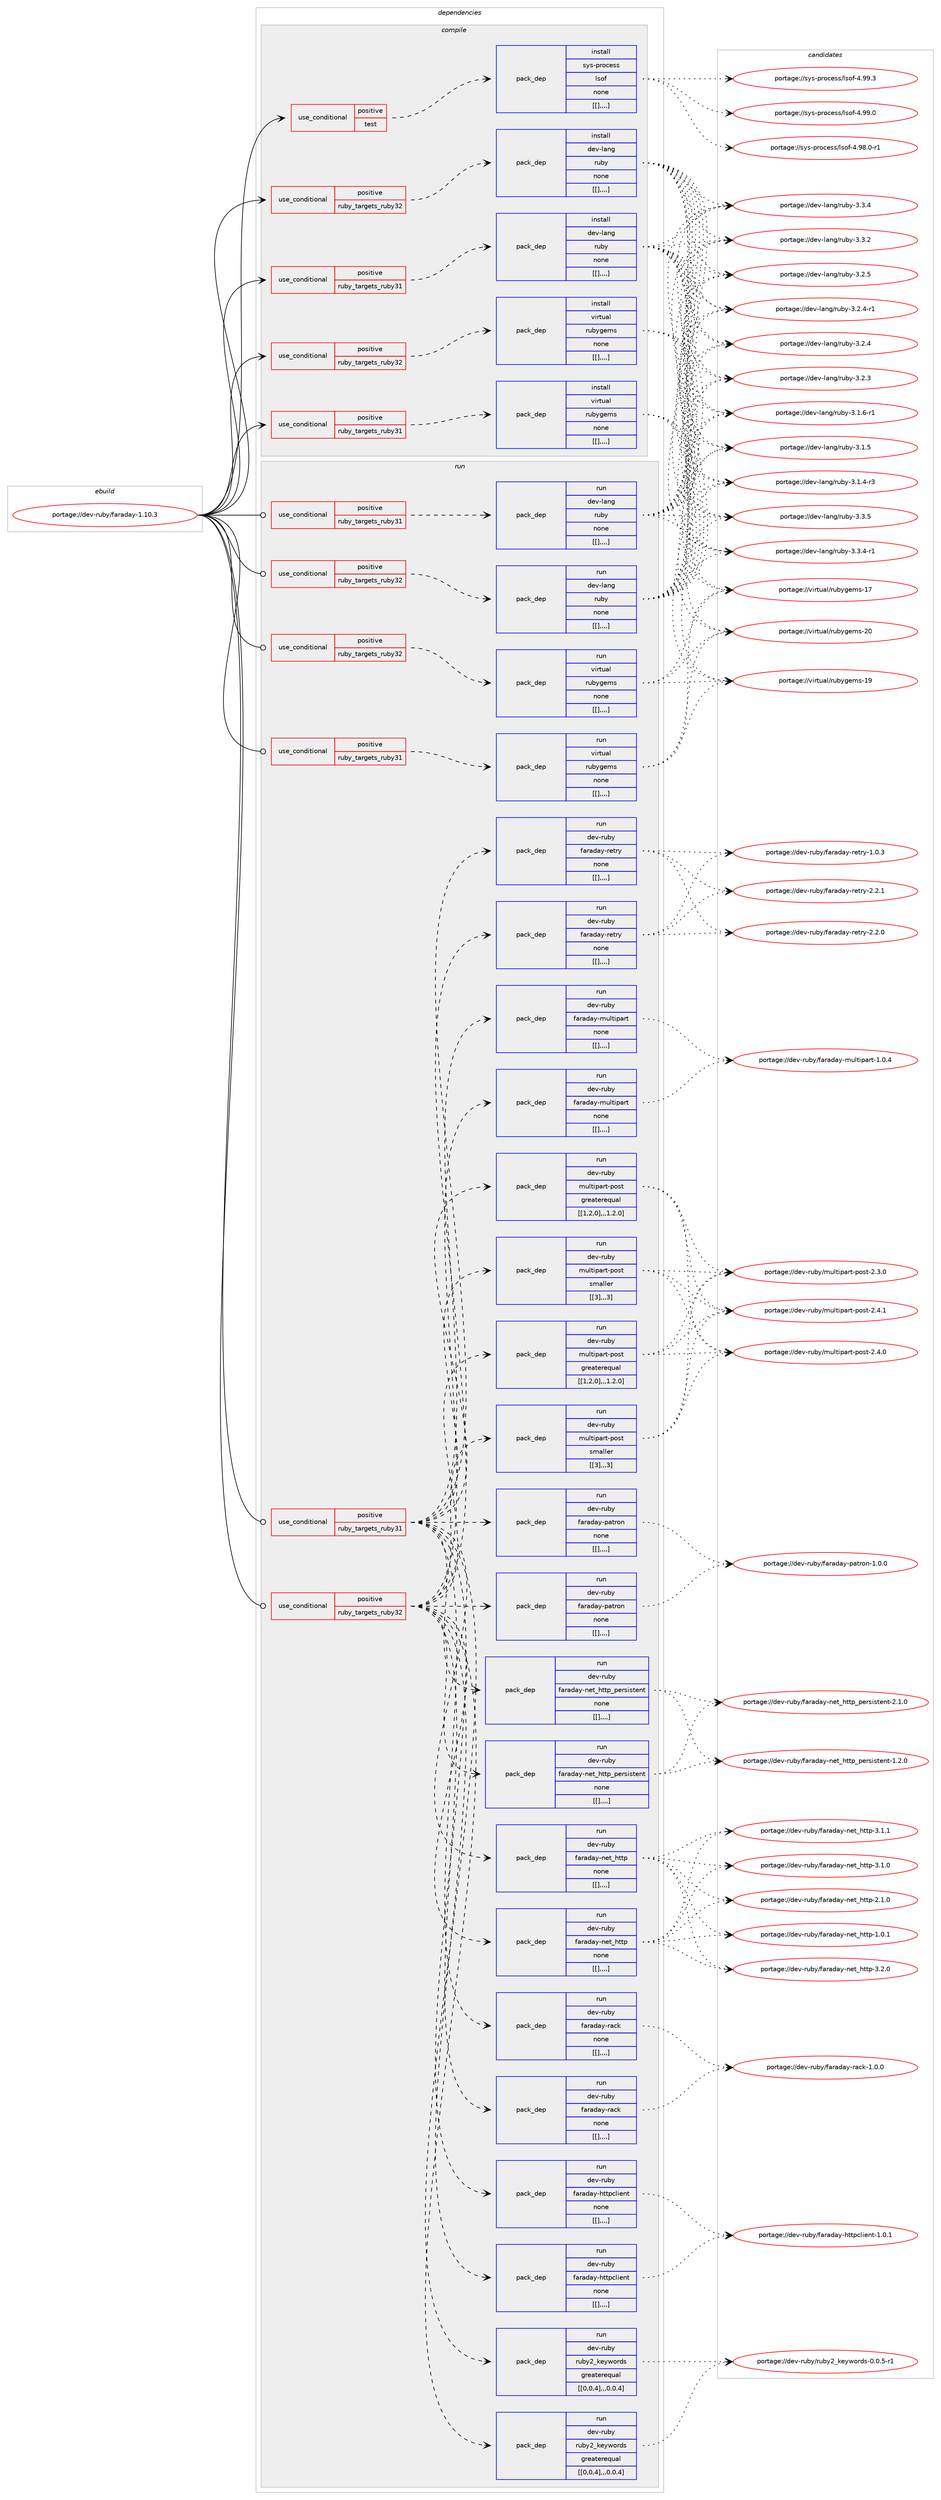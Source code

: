 digraph prolog {

# *************
# Graph options
# *************

newrank=true;
concentrate=true;
compound=true;
graph [rankdir=LR,fontname=Helvetica,fontsize=10,ranksep=1.5];#, ranksep=2.5, nodesep=0.2];
edge  [arrowhead=vee];
node  [fontname=Helvetica,fontsize=10];

# **********
# The ebuild
# **********

subgraph cluster_leftcol {
color=gray;
label=<<i>ebuild</i>>;
id [label="portage://dev-ruby/faraday-1.10.3", color=red, width=4, href="../dev-ruby/faraday-1.10.3.svg"];
}

# ****************
# The dependencies
# ****************

subgraph cluster_midcol {
color=gray;
label=<<i>dependencies</i>>;
subgraph cluster_compile {
fillcolor="#eeeeee";
style=filled;
label=<<i>compile</i>>;
subgraph cond48799 {
dependency186052 [label=<<TABLE BORDER="0" CELLBORDER="1" CELLSPACING="0" CELLPADDING="4"><TR><TD ROWSPAN="3" CELLPADDING="10">use_conditional</TD></TR><TR><TD>positive</TD></TR><TR><TD>ruby_targets_ruby31</TD></TR></TABLE>>, shape=none, color=red];
subgraph pack135934 {
dependency186053 [label=<<TABLE BORDER="0" CELLBORDER="1" CELLSPACING="0" CELLPADDING="4" WIDTH="220"><TR><TD ROWSPAN="6" CELLPADDING="30">pack_dep</TD></TR><TR><TD WIDTH="110">install</TD></TR><TR><TD>dev-lang</TD></TR><TR><TD>ruby</TD></TR><TR><TD>none</TD></TR><TR><TD>[[],,,,]</TD></TR></TABLE>>, shape=none, color=blue];
}
dependency186052:e -> dependency186053:w [weight=20,style="dashed",arrowhead="vee"];
}
id:e -> dependency186052:w [weight=20,style="solid",arrowhead="vee"];
subgraph cond48800 {
dependency186054 [label=<<TABLE BORDER="0" CELLBORDER="1" CELLSPACING="0" CELLPADDING="4"><TR><TD ROWSPAN="3" CELLPADDING="10">use_conditional</TD></TR><TR><TD>positive</TD></TR><TR><TD>ruby_targets_ruby31</TD></TR></TABLE>>, shape=none, color=red];
subgraph pack135935 {
dependency186055 [label=<<TABLE BORDER="0" CELLBORDER="1" CELLSPACING="0" CELLPADDING="4" WIDTH="220"><TR><TD ROWSPAN="6" CELLPADDING="30">pack_dep</TD></TR><TR><TD WIDTH="110">install</TD></TR><TR><TD>virtual</TD></TR><TR><TD>rubygems</TD></TR><TR><TD>none</TD></TR><TR><TD>[[],,,,]</TD></TR></TABLE>>, shape=none, color=blue];
}
dependency186054:e -> dependency186055:w [weight=20,style="dashed",arrowhead="vee"];
}
id:e -> dependency186054:w [weight=20,style="solid",arrowhead="vee"];
subgraph cond48801 {
dependency186056 [label=<<TABLE BORDER="0" CELLBORDER="1" CELLSPACING="0" CELLPADDING="4"><TR><TD ROWSPAN="3" CELLPADDING="10">use_conditional</TD></TR><TR><TD>positive</TD></TR><TR><TD>ruby_targets_ruby32</TD></TR></TABLE>>, shape=none, color=red];
subgraph pack135936 {
dependency186057 [label=<<TABLE BORDER="0" CELLBORDER="1" CELLSPACING="0" CELLPADDING="4" WIDTH="220"><TR><TD ROWSPAN="6" CELLPADDING="30">pack_dep</TD></TR><TR><TD WIDTH="110">install</TD></TR><TR><TD>dev-lang</TD></TR><TR><TD>ruby</TD></TR><TR><TD>none</TD></TR><TR><TD>[[],,,,]</TD></TR></TABLE>>, shape=none, color=blue];
}
dependency186056:e -> dependency186057:w [weight=20,style="dashed",arrowhead="vee"];
}
id:e -> dependency186056:w [weight=20,style="solid",arrowhead="vee"];
subgraph cond48802 {
dependency186058 [label=<<TABLE BORDER="0" CELLBORDER="1" CELLSPACING="0" CELLPADDING="4"><TR><TD ROWSPAN="3" CELLPADDING="10">use_conditional</TD></TR><TR><TD>positive</TD></TR><TR><TD>ruby_targets_ruby32</TD></TR></TABLE>>, shape=none, color=red];
subgraph pack135937 {
dependency186059 [label=<<TABLE BORDER="0" CELLBORDER="1" CELLSPACING="0" CELLPADDING="4" WIDTH="220"><TR><TD ROWSPAN="6" CELLPADDING="30">pack_dep</TD></TR><TR><TD WIDTH="110">install</TD></TR><TR><TD>virtual</TD></TR><TR><TD>rubygems</TD></TR><TR><TD>none</TD></TR><TR><TD>[[],,,,]</TD></TR></TABLE>>, shape=none, color=blue];
}
dependency186058:e -> dependency186059:w [weight=20,style="dashed",arrowhead="vee"];
}
id:e -> dependency186058:w [weight=20,style="solid",arrowhead="vee"];
subgraph cond48803 {
dependency186060 [label=<<TABLE BORDER="0" CELLBORDER="1" CELLSPACING="0" CELLPADDING="4"><TR><TD ROWSPAN="3" CELLPADDING="10">use_conditional</TD></TR><TR><TD>positive</TD></TR><TR><TD>test</TD></TR></TABLE>>, shape=none, color=red];
subgraph pack135938 {
dependency186061 [label=<<TABLE BORDER="0" CELLBORDER="1" CELLSPACING="0" CELLPADDING="4" WIDTH="220"><TR><TD ROWSPAN="6" CELLPADDING="30">pack_dep</TD></TR><TR><TD WIDTH="110">install</TD></TR><TR><TD>sys-process</TD></TR><TR><TD>lsof</TD></TR><TR><TD>none</TD></TR><TR><TD>[[],,,,]</TD></TR></TABLE>>, shape=none, color=blue];
}
dependency186060:e -> dependency186061:w [weight=20,style="dashed",arrowhead="vee"];
}
id:e -> dependency186060:w [weight=20,style="solid",arrowhead="vee"];
}
subgraph cluster_compileandrun {
fillcolor="#eeeeee";
style=filled;
label=<<i>compile and run</i>>;
}
subgraph cluster_run {
fillcolor="#eeeeee";
style=filled;
label=<<i>run</i>>;
subgraph cond48804 {
dependency186062 [label=<<TABLE BORDER="0" CELLBORDER="1" CELLSPACING="0" CELLPADDING="4"><TR><TD ROWSPAN="3" CELLPADDING="10">use_conditional</TD></TR><TR><TD>positive</TD></TR><TR><TD>ruby_targets_ruby31</TD></TR></TABLE>>, shape=none, color=red];
subgraph pack135939 {
dependency186063 [label=<<TABLE BORDER="0" CELLBORDER="1" CELLSPACING="0" CELLPADDING="4" WIDTH="220"><TR><TD ROWSPAN="6" CELLPADDING="30">pack_dep</TD></TR><TR><TD WIDTH="110">run</TD></TR><TR><TD>dev-lang</TD></TR><TR><TD>ruby</TD></TR><TR><TD>none</TD></TR><TR><TD>[[],,,,]</TD></TR></TABLE>>, shape=none, color=blue];
}
dependency186062:e -> dependency186063:w [weight=20,style="dashed",arrowhead="vee"];
}
id:e -> dependency186062:w [weight=20,style="solid",arrowhead="odot"];
subgraph cond48805 {
dependency186064 [label=<<TABLE BORDER="0" CELLBORDER="1" CELLSPACING="0" CELLPADDING="4"><TR><TD ROWSPAN="3" CELLPADDING="10">use_conditional</TD></TR><TR><TD>positive</TD></TR><TR><TD>ruby_targets_ruby31</TD></TR></TABLE>>, shape=none, color=red];
subgraph pack135940 {
dependency186065 [label=<<TABLE BORDER="0" CELLBORDER="1" CELLSPACING="0" CELLPADDING="4" WIDTH="220"><TR><TD ROWSPAN="6" CELLPADDING="30">pack_dep</TD></TR><TR><TD WIDTH="110">run</TD></TR><TR><TD>dev-ruby</TD></TR><TR><TD>faraday-httpclient</TD></TR><TR><TD>none</TD></TR><TR><TD>[[],,,,]</TD></TR></TABLE>>, shape=none, color=blue];
}
dependency186064:e -> dependency186065:w [weight=20,style="dashed",arrowhead="vee"];
subgraph pack135941 {
dependency186066 [label=<<TABLE BORDER="0" CELLBORDER="1" CELLSPACING="0" CELLPADDING="4" WIDTH="220"><TR><TD ROWSPAN="6" CELLPADDING="30">pack_dep</TD></TR><TR><TD WIDTH="110">run</TD></TR><TR><TD>dev-ruby</TD></TR><TR><TD>faraday-multipart</TD></TR><TR><TD>none</TD></TR><TR><TD>[[],,,,]</TD></TR></TABLE>>, shape=none, color=blue];
}
dependency186064:e -> dependency186066:w [weight=20,style="dashed",arrowhead="vee"];
subgraph pack135942 {
dependency186067 [label=<<TABLE BORDER="0" CELLBORDER="1" CELLSPACING="0" CELLPADDING="4" WIDTH="220"><TR><TD ROWSPAN="6" CELLPADDING="30">pack_dep</TD></TR><TR><TD WIDTH="110">run</TD></TR><TR><TD>dev-ruby</TD></TR><TR><TD>faraday-net_http_persistent</TD></TR><TR><TD>none</TD></TR><TR><TD>[[],,,,]</TD></TR></TABLE>>, shape=none, color=blue];
}
dependency186064:e -> dependency186067:w [weight=20,style="dashed",arrowhead="vee"];
subgraph pack135943 {
dependency186068 [label=<<TABLE BORDER="0" CELLBORDER="1" CELLSPACING="0" CELLPADDING="4" WIDTH="220"><TR><TD ROWSPAN="6" CELLPADDING="30">pack_dep</TD></TR><TR><TD WIDTH="110">run</TD></TR><TR><TD>dev-ruby</TD></TR><TR><TD>faraday-net_http</TD></TR><TR><TD>none</TD></TR><TR><TD>[[],,,,]</TD></TR></TABLE>>, shape=none, color=blue];
}
dependency186064:e -> dependency186068:w [weight=20,style="dashed",arrowhead="vee"];
subgraph pack135944 {
dependency186069 [label=<<TABLE BORDER="0" CELLBORDER="1" CELLSPACING="0" CELLPADDING="4" WIDTH="220"><TR><TD ROWSPAN="6" CELLPADDING="30">pack_dep</TD></TR><TR><TD WIDTH="110">run</TD></TR><TR><TD>dev-ruby</TD></TR><TR><TD>faraday-patron</TD></TR><TR><TD>none</TD></TR><TR><TD>[[],,,,]</TD></TR></TABLE>>, shape=none, color=blue];
}
dependency186064:e -> dependency186069:w [weight=20,style="dashed",arrowhead="vee"];
subgraph pack135945 {
dependency186070 [label=<<TABLE BORDER="0" CELLBORDER="1" CELLSPACING="0" CELLPADDING="4" WIDTH="220"><TR><TD ROWSPAN="6" CELLPADDING="30">pack_dep</TD></TR><TR><TD WIDTH="110">run</TD></TR><TR><TD>dev-ruby</TD></TR><TR><TD>faraday-rack</TD></TR><TR><TD>none</TD></TR><TR><TD>[[],,,,]</TD></TR></TABLE>>, shape=none, color=blue];
}
dependency186064:e -> dependency186070:w [weight=20,style="dashed",arrowhead="vee"];
subgraph pack135946 {
dependency186071 [label=<<TABLE BORDER="0" CELLBORDER="1" CELLSPACING="0" CELLPADDING="4" WIDTH="220"><TR><TD ROWSPAN="6" CELLPADDING="30">pack_dep</TD></TR><TR><TD WIDTH="110">run</TD></TR><TR><TD>dev-ruby</TD></TR><TR><TD>faraday-retry</TD></TR><TR><TD>none</TD></TR><TR><TD>[[],,,,]</TD></TR></TABLE>>, shape=none, color=blue];
}
dependency186064:e -> dependency186071:w [weight=20,style="dashed",arrowhead="vee"];
subgraph pack135947 {
dependency186072 [label=<<TABLE BORDER="0" CELLBORDER="1" CELLSPACING="0" CELLPADDING="4" WIDTH="220"><TR><TD ROWSPAN="6" CELLPADDING="30">pack_dep</TD></TR><TR><TD WIDTH="110">run</TD></TR><TR><TD>dev-ruby</TD></TR><TR><TD>multipart-post</TD></TR><TR><TD>greaterequal</TD></TR><TR><TD>[[1,2,0],,,1.2.0]</TD></TR></TABLE>>, shape=none, color=blue];
}
dependency186064:e -> dependency186072:w [weight=20,style="dashed",arrowhead="vee"];
subgraph pack135948 {
dependency186073 [label=<<TABLE BORDER="0" CELLBORDER="1" CELLSPACING="0" CELLPADDING="4" WIDTH="220"><TR><TD ROWSPAN="6" CELLPADDING="30">pack_dep</TD></TR><TR><TD WIDTH="110">run</TD></TR><TR><TD>dev-ruby</TD></TR><TR><TD>multipart-post</TD></TR><TR><TD>smaller</TD></TR><TR><TD>[[3],,,3]</TD></TR></TABLE>>, shape=none, color=blue];
}
dependency186064:e -> dependency186073:w [weight=20,style="dashed",arrowhead="vee"];
subgraph pack135949 {
dependency186074 [label=<<TABLE BORDER="0" CELLBORDER="1" CELLSPACING="0" CELLPADDING="4" WIDTH="220"><TR><TD ROWSPAN="6" CELLPADDING="30">pack_dep</TD></TR><TR><TD WIDTH="110">run</TD></TR><TR><TD>dev-ruby</TD></TR><TR><TD>ruby2_keywords</TD></TR><TR><TD>greaterequal</TD></TR><TR><TD>[[0,0,4],,,0.0.4]</TD></TR></TABLE>>, shape=none, color=blue];
}
dependency186064:e -> dependency186074:w [weight=20,style="dashed",arrowhead="vee"];
}
id:e -> dependency186064:w [weight=20,style="solid",arrowhead="odot"];
subgraph cond48806 {
dependency186075 [label=<<TABLE BORDER="0" CELLBORDER="1" CELLSPACING="0" CELLPADDING="4"><TR><TD ROWSPAN="3" CELLPADDING="10">use_conditional</TD></TR><TR><TD>positive</TD></TR><TR><TD>ruby_targets_ruby31</TD></TR></TABLE>>, shape=none, color=red];
subgraph pack135950 {
dependency186076 [label=<<TABLE BORDER="0" CELLBORDER="1" CELLSPACING="0" CELLPADDING="4" WIDTH="220"><TR><TD ROWSPAN="6" CELLPADDING="30">pack_dep</TD></TR><TR><TD WIDTH="110">run</TD></TR><TR><TD>virtual</TD></TR><TR><TD>rubygems</TD></TR><TR><TD>none</TD></TR><TR><TD>[[],,,,]</TD></TR></TABLE>>, shape=none, color=blue];
}
dependency186075:e -> dependency186076:w [weight=20,style="dashed",arrowhead="vee"];
}
id:e -> dependency186075:w [weight=20,style="solid",arrowhead="odot"];
subgraph cond48807 {
dependency186077 [label=<<TABLE BORDER="0" CELLBORDER="1" CELLSPACING="0" CELLPADDING="4"><TR><TD ROWSPAN="3" CELLPADDING="10">use_conditional</TD></TR><TR><TD>positive</TD></TR><TR><TD>ruby_targets_ruby32</TD></TR></TABLE>>, shape=none, color=red];
subgraph pack135951 {
dependency186078 [label=<<TABLE BORDER="0" CELLBORDER="1" CELLSPACING="0" CELLPADDING="4" WIDTH="220"><TR><TD ROWSPAN="6" CELLPADDING="30">pack_dep</TD></TR><TR><TD WIDTH="110">run</TD></TR><TR><TD>dev-lang</TD></TR><TR><TD>ruby</TD></TR><TR><TD>none</TD></TR><TR><TD>[[],,,,]</TD></TR></TABLE>>, shape=none, color=blue];
}
dependency186077:e -> dependency186078:w [weight=20,style="dashed",arrowhead="vee"];
}
id:e -> dependency186077:w [weight=20,style="solid",arrowhead="odot"];
subgraph cond48808 {
dependency186079 [label=<<TABLE BORDER="0" CELLBORDER="1" CELLSPACING="0" CELLPADDING="4"><TR><TD ROWSPAN="3" CELLPADDING="10">use_conditional</TD></TR><TR><TD>positive</TD></TR><TR><TD>ruby_targets_ruby32</TD></TR></TABLE>>, shape=none, color=red];
subgraph pack135952 {
dependency186080 [label=<<TABLE BORDER="0" CELLBORDER="1" CELLSPACING="0" CELLPADDING="4" WIDTH="220"><TR><TD ROWSPAN="6" CELLPADDING="30">pack_dep</TD></TR><TR><TD WIDTH="110">run</TD></TR><TR><TD>dev-ruby</TD></TR><TR><TD>faraday-httpclient</TD></TR><TR><TD>none</TD></TR><TR><TD>[[],,,,]</TD></TR></TABLE>>, shape=none, color=blue];
}
dependency186079:e -> dependency186080:w [weight=20,style="dashed",arrowhead="vee"];
subgraph pack135953 {
dependency186081 [label=<<TABLE BORDER="0" CELLBORDER="1" CELLSPACING="0" CELLPADDING="4" WIDTH="220"><TR><TD ROWSPAN="6" CELLPADDING="30">pack_dep</TD></TR><TR><TD WIDTH="110">run</TD></TR><TR><TD>dev-ruby</TD></TR><TR><TD>faraday-multipart</TD></TR><TR><TD>none</TD></TR><TR><TD>[[],,,,]</TD></TR></TABLE>>, shape=none, color=blue];
}
dependency186079:e -> dependency186081:w [weight=20,style="dashed",arrowhead="vee"];
subgraph pack135954 {
dependency186082 [label=<<TABLE BORDER="0" CELLBORDER="1" CELLSPACING="0" CELLPADDING="4" WIDTH="220"><TR><TD ROWSPAN="6" CELLPADDING="30">pack_dep</TD></TR><TR><TD WIDTH="110">run</TD></TR><TR><TD>dev-ruby</TD></TR><TR><TD>faraday-net_http_persistent</TD></TR><TR><TD>none</TD></TR><TR><TD>[[],,,,]</TD></TR></TABLE>>, shape=none, color=blue];
}
dependency186079:e -> dependency186082:w [weight=20,style="dashed",arrowhead="vee"];
subgraph pack135955 {
dependency186083 [label=<<TABLE BORDER="0" CELLBORDER="1" CELLSPACING="0" CELLPADDING="4" WIDTH="220"><TR><TD ROWSPAN="6" CELLPADDING="30">pack_dep</TD></TR><TR><TD WIDTH="110">run</TD></TR><TR><TD>dev-ruby</TD></TR><TR><TD>faraday-net_http</TD></TR><TR><TD>none</TD></TR><TR><TD>[[],,,,]</TD></TR></TABLE>>, shape=none, color=blue];
}
dependency186079:e -> dependency186083:w [weight=20,style="dashed",arrowhead="vee"];
subgraph pack135956 {
dependency186084 [label=<<TABLE BORDER="0" CELLBORDER="1" CELLSPACING="0" CELLPADDING="4" WIDTH="220"><TR><TD ROWSPAN="6" CELLPADDING="30">pack_dep</TD></TR><TR><TD WIDTH="110">run</TD></TR><TR><TD>dev-ruby</TD></TR><TR><TD>faraday-patron</TD></TR><TR><TD>none</TD></TR><TR><TD>[[],,,,]</TD></TR></TABLE>>, shape=none, color=blue];
}
dependency186079:e -> dependency186084:w [weight=20,style="dashed",arrowhead="vee"];
subgraph pack135957 {
dependency186085 [label=<<TABLE BORDER="0" CELLBORDER="1" CELLSPACING="0" CELLPADDING="4" WIDTH="220"><TR><TD ROWSPAN="6" CELLPADDING="30">pack_dep</TD></TR><TR><TD WIDTH="110">run</TD></TR><TR><TD>dev-ruby</TD></TR><TR><TD>faraday-rack</TD></TR><TR><TD>none</TD></TR><TR><TD>[[],,,,]</TD></TR></TABLE>>, shape=none, color=blue];
}
dependency186079:e -> dependency186085:w [weight=20,style="dashed",arrowhead="vee"];
subgraph pack135958 {
dependency186086 [label=<<TABLE BORDER="0" CELLBORDER="1" CELLSPACING="0" CELLPADDING="4" WIDTH="220"><TR><TD ROWSPAN="6" CELLPADDING="30">pack_dep</TD></TR><TR><TD WIDTH="110">run</TD></TR><TR><TD>dev-ruby</TD></TR><TR><TD>faraday-retry</TD></TR><TR><TD>none</TD></TR><TR><TD>[[],,,,]</TD></TR></TABLE>>, shape=none, color=blue];
}
dependency186079:e -> dependency186086:w [weight=20,style="dashed",arrowhead="vee"];
subgraph pack135959 {
dependency186087 [label=<<TABLE BORDER="0" CELLBORDER="1" CELLSPACING="0" CELLPADDING="4" WIDTH="220"><TR><TD ROWSPAN="6" CELLPADDING="30">pack_dep</TD></TR><TR><TD WIDTH="110">run</TD></TR><TR><TD>dev-ruby</TD></TR><TR><TD>multipart-post</TD></TR><TR><TD>greaterequal</TD></TR><TR><TD>[[1,2,0],,,1.2.0]</TD></TR></TABLE>>, shape=none, color=blue];
}
dependency186079:e -> dependency186087:w [weight=20,style="dashed",arrowhead="vee"];
subgraph pack135960 {
dependency186088 [label=<<TABLE BORDER="0" CELLBORDER="1" CELLSPACING="0" CELLPADDING="4" WIDTH="220"><TR><TD ROWSPAN="6" CELLPADDING="30">pack_dep</TD></TR><TR><TD WIDTH="110">run</TD></TR><TR><TD>dev-ruby</TD></TR><TR><TD>multipart-post</TD></TR><TR><TD>smaller</TD></TR><TR><TD>[[3],,,3]</TD></TR></TABLE>>, shape=none, color=blue];
}
dependency186079:e -> dependency186088:w [weight=20,style="dashed",arrowhead="vee"];
subgraph pack135961 {
dependency186089 [label=<<TABLE BORDER="0" CELLBORDER="1" CELLSPACING="0" CELLPADDING="4" WIDTH="220"><TR><TD ROWSPAN="6" CELLPADDING="30">pack_dep</TD></TR><TR><TD WIDTH="110">run</TD></TR><TR><TD>dev-ruby</TD></TR><TR><TD>ruby2_keywords</TD></TR><TR><TD>greaterequal</TD></TR><TR><TD>[[0,0,4],,,0.0.4]</TD></TR></TABLE>>, shape=none, color=blue];
}
dependency186079:e -> dependency186089:w [weight=20,style="dashed",arrowhead="vee"];
}
id:e -> dependency186079:w [weight=20,style="solid",arrowhead="odot"];
subgraph cond48809 {
dependency186090 [label=<<TABLE BORDER="0" CELLBORDER="1" CELLSPACING="0" CELLPADDING="4"><TR><TD ROWSPAN="3" CELLPADDING="10">use_conditional</TD></TR><TR><TD>positive</TD></TR><TR><TD>ruby_targets_ruby32</TD></TR></TABLE>>, shape=none, color=red];
subgraph pack135962 {
dependency186091 [label=<<TABLE BORDER="0" CELLBORDER="1" CELLSPACING="0" CELLPADDING="4" WIDTH="220"><TR><TD ROWSPAN="6" CELLPADDING="30">pack_dep</TD></TR><TR><TD WIDTH="110">run</TD></TR><TR><TD>virtual</TD></TR><TR><TD>rubygems</TD></TR><TR><TD>none</TD></TR><TR><TD>[[],,,,]</TD></TR></TABLE>>, shape=none, color=blue];
}
dependency186090:e -> dependency186091:w [weight=20,style="dashed",arrowhead="vee"];
}
id:e -> dependency186090:w [weight=20,style="solid",arrowhead="odot"];
}
}

# **************
# The candidates
# **************

subgraph cluster_choices {
rank=same;
color=gray;
label=<<i>candidates</i>>;

subgraph choice135934 {
color=black;
nodesep=1;
choice10010111845108971101034711411798121455146514653 [label="portage://dev-lang/ruby-3.3.5", color=red, width=4,href="../dev-lang/ruby-3.3.5.svg"];
choice100101118451089711010347114117981214551465146524511449 [label="portage://dev-lang/ruby-3.3.4-r1", color=red, width=4,href="../dev-lang/ruby-3.3.4-r1.svg"];
choice10010111845108971101034711411798121455146514652 [label="portage://dev-lang/ruby-3.3.4", color=red, width=4,href="../dev-lang/ruby-3.3.4.svg"];
choice10010111845108971101034711411798121455146514650 [label="portage://dev-lang/ruby-3.3.2", color=red, width=4,href="../dev-lang/ruby-3.3.2.svg"];
choice10010111845108971101034711411798121455146504653 [label="portage://dev-lang/ruby-3.2.5", color=red, width=4,href="../dev-lang/ruby-3.2.5.svg"];
choice100101118451089711010347114117981214551465046524511449 [label="portage://dev-lang/ruby-3.2.4-r1", color=red, width=4,href="../dev-lang/ruby-3.2.4-r1.svg"];
choice10010111845108971101034711411798121455146504652 [label="portage://dev-lang/ruby-3.2.4", color=red, width=4,href="../dev-lang/ruby-3.2.4.svg"];
choice10010111845108971101034711411798121455146504651 [label="portage://dev-lang/ruby-3.2.3", color=red, width=4,href="../dev-lang/ruby-3.2.3.svg"];
choice100101118451089711010347114117981214551464946544511449 [label="portage://dev-lang/ruby-3.1.6-r1", color=red, width=4,href="../dev-lang/ruby-3.1.6-r1.svg"];
choice10010111845108971101034711411798121455146494653 [label="portage://dev-lang/ruby-3.1.5", color=red, width=4,href="../dev-lang/ruby-3.1.5.svg"];
choice100101118451089711010347114117981214551464946524511451 [label="portage://dev-lang/ruby-3.1.4-r3", color=red, width=4,href="../dev-lang/ruby-3.1.4-r3.svg"];
dependency186053:e -> choice10010111845108971101034711411798121455146514653:w [style=dotted,weight="100"];
dependency186053:e -> choice100101118451089711010347114117981214551465146524511449:w [style=dotted,weight="100"];
dependency186053:e -> choice10010111845108971101034711411798121455146514652:w [style=dotted,weight="100"];
dependency186053:e -> choice10010111845108971101034711411798121455146514650:w [style=dotted,weight="100"];
dependency186053:e -> choice10010111845108971101034711411798121455146504653:w [style=dotted,weight="100"];
dependency186053:e -> choice100101118451089711010347114117981214551465046524511449:w [style=dotted,weight="100"];
dependency186053:e -> choice10010111845108971101034711411798121455146504652:w [style=dotted,weight="100"];
dependency186053:e -> choice10010111845108971101034711411798121455146504651:w [style=dotted,weight="100"];
dependency186053:e -> choice100101118451089711010347114117981214551464946544511449:w [style=dotted,weight="100"];
dependency186053:e -> choice10010111845108971101034711411798121455146494653:w [style=dotted,weight="100"];
dependency186053:e -> choice100101118451089711010347114117981214551464946524511451:w [style=dotted,weight="100"];
}
subgraph choice135935 {
color=black;
nodesep=1;
choice118105114116117971084711411798121103101109115455048 [label="portage://virtual/rubygems-20", color=red, width=4,href="../virtual/rubygems-20.svg"];
choice118105114116117971084711411798121103101109115454957 [label="portage://virtual/rubygems-19", color=red, width=4,href="../virtual/rubygems-19.svg"];
choice118105114116117971084711411798121103101109115454955 [label="portage://virtual/rubygems-17", color=red, width=4,href="../virtual/rubygems-17.svg"];
dependency186055:e -> choice118105114116117971084711411798121103101109115455048:w [style=dotted,weight="100"];
dependency186055:e -> choice118105114116117971084711411798121103101109115454957:w [style=dotted,weight="100"];
dependency186055:e -> choice118105114116117971084711411798121103101109115454955:w [style=dotted,weight="100"];
}
subgraph choice135936 {
color=black;
nodesep=1;
choice10010111845108971101034711411798121455146514653 [label="portage://dev-lang/ruby-3.3.5", color=red, width=4,href="../dev-lang/ruby-3.3.5.svg"];
choice100101118451089711010347114117981214551465146524511449 [label="portage://dev-lang/ruby-3.3.4-r1", color=red, width=4,href="../dev-lang/ruby-3.3.4-r1.svg"];
choice10010111845108971101034711411798121455146514652 [label="portage://dev-lang/ruby-3.3.4", color=red, width=4,href="../dev-lang/ruby-3.3.4.svg"];
choice10010111845108971101034711411798121455146514650 [label="portage://dev-lang/ruby-3.3.2", color=red, width=4,href="../dev-lang/ruby-3.3.2.svg"];
choice10010111845108971101034711411798121455146504653 [label="portage://dev-lang/ruby-3.2.5", color=red, width=4,href="../dev-lang/ruby-3.2.5.svg"];
choice100101118451089711010347114117981214551465046524511449 [label="portage://dev-lang/ruby-3.2.4-r1", color=red, width=4,href="../dev-lang/ruby-3.2.4-r1.svg"];
choice10010111845108971101034711411798121455146504652 [label="portage://dev-lang/ruby-3.2.4", color=red, width=4,href="../dev-lang/ruby-3.2.4.svg"];
choice10010111845108971101034711411798121455146504651 [label="portage://dev-lang/ruby-3.2.3", color=red, width=4,href="../dev-lang/ruby-3.2.3.svg"];
choice100101118451089711010347114117981214551464946544511449 [label="portage://dev-lang/ruby-3.1.6-r1", color=red, width=4,href="../dev-lang/ruby-3.1.6-r1.svg"];
choice10010111845108971101034711411798121455146494653 [label="portage://dev-lang/ruby-3.1.5", color=red, width=4,href="../dev-lang/ruby-3.1.5.svg"];
choice100101118451089711010347114117981214551464946524511451 [label="portage://dev-lang/ruby-3.1.4-r3", color=red, width=4,href="../dev-lang/ruby-3.1.4-r3.svg"];
dependency186057:e -> choice10010111845108971101034711411798121455146514653:w [style=dotted,weight="100"];
dependency186057:e -> choice100101118451089711010347114117981214551465146524511449:w [style=dotted,weight="100"];
dependency186057:e -> choice10010111845108971101034711411798121455146514652:w [style=dotted,weight="100"];
dependency186057:e -> choice10010111845108971101034711411798121455146514650:w [style=dotted,weight="100"];
dependency186057:e -> choice10010111845108971101034711411798121455146504653:w [style=dotted,weight="100"];
dependency186057:e -> choice100101118451089711010347114117981214551465046524511449:w [style=dotted,weight="100"];
dependency186057:e -> choice10010111845108971101034711411798121455146504652:w [style=dotted,weight="100"];
dependency186057:e -> choice10010111845108971101034711411798121455146504651:w [style=dotted,weight="100"];
dependency186057:e -> choice100101118451089711010347114117981214551464946544511449:w [style=dotted,weight="100"];
dependency186057:e -> choice10010111845108971101034711411798121455146494653:w [style=dotted,weight="100"];
dependency186057:e -> choice100101118451089711010347114117981214551464946524511451:w [style=dotted,weight="100"];
}
subgraph choice135937 {
color=black;
nodesep=1;
choice118105114116117971084711411798121103101109115455048 [label="portage://virtual/rubygems-20", color=red, width=4,href="../virtual/rubygems-20.svg"];
choice118105114116117971084711411798121103101109115454957 [label="portage://virtual/rubygems-19", color=red, width=4,href="../virtual/rubygems-19.svg"];
choice118105114116117971084711411798121103101109115454955 [label="portage://virtual/rubygems-17", color=red, width=4,href="../virtual/rubygems-17.svg"];
dependency186059:e -> choice118105114116117971084711411798121103101109115455048:w [style=dotted,weight="100"];
dependency186059:e -> choice118105114116117971084711411798121103101109115454957:w [style=dotted,weight="100"];
dependency186059:e -> choice118105114116117971084711411798121103101109115454955:w [style=dotted,weight="100"];
}
subgraph choice135938 {
color=black;
nodesep=1;
choice11512111545112114111991011151154710811511110245524657574651 [label="portage://sys-process/lsof-4.99.3", color=red, width=4,href="../sys-process/lsof-4.99.3.svg"];
choice11512111545112114111991011151154710811511110245524657574648 [label="portage://sys-process/lsof-4.99.0", color=red, width=4,href="../sys-process/lsof-4.99.0.svg"];
choice115121115451121141119910111511547108115111102455246575646484511449 [label="portage://sys-process/lsof-4.98.0-r1", color=red, width=4,href="../sys-process/lsof-4.98.0-r1.svg"];
dependency186061:e -> choice11512111545112114111991011151154710811511110245524657574651:w [style=dotted,weight="100"];
dependency186061:e -> choice11512111545112114111991011151154710811511110245524657574648:w [style=dotted,weight="100"];
dependency186061:e -> choice115121115451121141119910111511547108115111102455246575646484511449:w [style=dotted,weight="100"];
}
subgraph choice135939 {
color=black;
nodesep=1;
choice10010111845108971101034711411798121455146514653 [label="portage://dev-lang/ruby-3.3.5", color=red, width=4,href="../dev-lang/ruby-3.3.5.svg"];
choice100101118451089711010347114117981214551465146524511449 [label="portage://dev-lang/ruby-3.3.4-r1", color=red, width=4,href="../dev-lang/ruby-3.3.4-r1.svg"];
choice10010111845108971101034711411798121455146514652 [label="portage://dev-lang/ruby-3.3.4", color=red, width=4,href="../dev-lang/ruby-3.3.4.svg"];
choice10010111845108971101034711411798121455146514650 [label="portage://dev-lang/ruby-3.3.2", color=red, width=4,href="../dev-lang/ruby-3.3.2.svg"];
choice10010111845108971101034711411798121455146504653 [label="portage://dev-lang/ruby-3.2.5", color=red, width=4,href="../dev-lang/ruby-3.2.5.svg"];
choice100101118451089711010347114117981214551465046524511449 [label="portage://dev-lang/ruby-3.2.4-r1", color=red, width=4,href="../dev-lang/ruby-3.2.4-r1.svg"];
choice10010111845108971101034711411798121455146504652 [label="portage://dev-lang/ruby-3.2.4", color=red, width=4,href="../dev-lang/ruby-3.2.4.svg"];
choice10010111845108971101034711411798121455146504651 [label="portage://dev-lang/ruby-3.2.3", color=red, width=4,href="../dev-lang/ruby-3.2.3.svg"];
choice100101118451089711010347114117981214551464946544511449 [label="portage://dev-lang/ruby-3.1.6-r1", color=red, width=4,href="../dev-lang/ruby-3.1.6-r1.svg"];
choice10010111845108971101034711411798121455146494653 [label="portage://dev-lang/ruby-3.1.5", color=red, width=4,href="../dev-lang/ruby-3.1.5.svg"];
choice100101118451089711010347114117981214551464946524511451 [label="portage://dev-lang/ruby-3.1.4-r3", color=red, width=4,href="../dev-lang/ruby-3.1.4-r3.svg"];
dependency186063:e -> choice10010111845108971101034711411798121455146514653:w [style=dotted,weight="100"];
dependency186063:e -> choice100101118451089711010347114117981214551465146524511449:w [style=dotted,weight="100"];
dependency186063:e -> choice10010111845108971101034711411798121455146514652:w [style=dotted,weight="100"];
dependency186063:e -> choice10010111845108971101034711411798121455146514650:w [style=dotted,weight="100"];
dependency186063:e -> choice10010111845108971101034711411798121455146504653:w [style=dotted,weight="100"];
dependency186063:e -> choice100101118451089711010347114117981214551465046524511449:w [style=dotted,weight="100"];
dependency186063:e -> choice10010111845108971101034711411798121455146504652:w [style=dotted,weight="100"];
dependency186063:e -> choice10010111845108971101034711411798121455146504651:w [style=dotted,weight="100"];
dependency186063:e -> choice100101118451089711010347114117981214551464946544511449:w [style=dotted,weight="100"];
dependency186063:e -> choice10010111845108971101034711411798121455146494653:w [style=dotted,weight="100"];
dependency186063:e -> choice100101118451089711010347114117981214551464946524511451:w [style=dotted,weight="100"];
}
subgraph choice135940 {
color=black;
nodesep=1;
choice1001011184511411798121471029711497100971214510411611611299108105101110116454946484649 [label="portage://dev-ruby/faraday-httpclient-1.0.1", color=red, width=4,href="../dev-ruby/faraday-httpclient-1.0.1.svg"];
dependency186065:e -> choice1001011184511411798121471029711497100971214510411611611299108105101110116454946484649:w [style=dotted,weight="100"];
}
subgraph choice135941 {
color=black;
nodesep=1;
choice1001011184511411798121471029711497100971214510911710811610511297114116454946484652 [label="portage://dev-ruby/faraday-multipart-1.0.4", color=red, width=4,href="../dev-ruby/faraday-multipart-1.0.4.svg"];
dependency186066:e -> choice1001011184511411798121471029711497100971214510911710811610511297114116454946484652:w [style=dotted,weight="100"];
}
subgraph choice135942 {
color=black;
nodesep=1;
choice100101118451141179812147102971149710097121451101011169510411611611295112101114115105115116101110116455046494648 [label="portage://dev-ruby/faraday-net_http_persistent-2.1.0", color=red, width=4,href="../dev-ruby/faraday-net_http_persistent-2.1.0.svg"];
choice100101118451141179812147102971149710097121451101011169510411611611295112101114115105115116101110116454946504648 [label="portage://dev-ruby/faraday-net_http_persistent-1.2.0", color=red, width=4,href="../dev-ruby/faraday-net_http_persistent-1.2.0.svg"];
dependency186067:e -> choice100101118451141179812147102971149710097121451101011169510411611611295112101114115105115116101110116455046494648:w [style=dotted,weight="100"];
dependency186067:e -> choice100101118451141179812147102971149710097121451101011169510411611611295112101114115105115116101110116454946504648:w [style=dotted,weight="100"];
}
subgraph choice135943 {
color=black;
nodesep=1;
choice1001011184511411798121471029711497100971214511010111695104116116112455146504648 [label="portage://dev-ruby/faraday-net_http-3.2.0", color=red, width=4,href="../dev-ruby/faraday-net_http-3.2.0.svg"];
choice1001011184511411798121471029711497100971214511010111695104116116112455146494649 [label="portage://dev-ruby/faraday-net_http-3.1.1", color=red, width=4,href="../dev-ruby/faraday-net_http-3.1.1.svg"];
choice1001011184511411798121471029711497100971214511010111695104116116112455146494648 [label="portage://dev-ruby/faraday-net_http-3.1.0", color=red, width=4,href="../dev-ruby/faraday-net_http-3.1.0.svg"];
choice1001011184511411798121471029711497100971214511010111695104116116112455046494648 [label="portage://dev-ruby/faraday-net_http-2.1.0", color=red, width=4,href="../dev-ruby/faraday-net_http-2.1.0.svg"];
choice1001011184511411798121471029711497100971214511010111695104116116112454946484649 [label="portage://dev-ruby/faraday-net_http-1.0.1", color=red, width=4,href="../dev-ruby/faraday-net_http-1.0.1.svg"];
dependency186068:e -> choice1001011184511411798121471029711497100971214511010111695104116116112455146504648:w [style=dotted,weight="100"];
dependency186068:e -> choice1001011184511411798121471029711497100971214511010111695104116116112455146494649:w [style=dotted,weight="100"];
dependency186068:e -> choice1001011184511411798121471029711497100971214511010111695104116116112455146494648:w [style=dotted,weight="100"];
dependency186068:e -> choice1001011184511411798121471029711497100971214511010111695104116116112455046494648:w [style=dotted,weight="100"];
dependency186068:e -> choice1001011184511411798121471029711497100971214511010111695104116116112454946484649:w [style=dotted,weight="100"];
}
subgraph choice135944 {
color=black;
nodesep=1;
choice1001011184511411798121471029711497100971214511297116114111110454946484648 [label="portage://dev-ruby/faraday-patron-1.0.0", color=red, width=4,href="../dev-ruby/faraday-patron-1.0.0.svg"];
dependency186069:e -> choice1001011184511411798121471029711497100971214511297116114111110454946484648:w [style=dotted,weight="100"];
}
subgraph choice135945 {
color=black;
nodesep=1;
choice100101118451141179812147102971149710097121451149799107454946484648 [label="portage://dev-ruby/faraday-rack-1.0.0", color=red, width=4,href="../dev-ruby/faraday-rack-1.0.0.svg"];
dependency186070:e -> choice100101118451141179812147102971149710097121451149799107454946484648:w [style=dotted,weight="100"];
}
subgraph choice135946 {
color=black;
nodesep=1;
choice10010111845114117981214710297114971009712145114101116114121455046504649 [label="portage://dev-ruby/faraday-retry-2.2.1", color=red, width=4,href="../dev-ruby/faraday-retry-2.2.1.svg"];
choice10010111845114117981214710297114971009712145114101116114121455046504648 [label="portage://dev-ruby/faraday-retry-2.2.0", color=red, width=4,href="../dev-ruby/faraday-retry-2.2.0.svg"];
choice10010111845114117981214710297114971009712145114101116114121454946484651 [label="portage://dev-ruby/faraday-retry-1.0.3", color=red, width=4,href="../dev-ruby/faraday-retry-1.0.3.svg"];
dependency186071:e -> choice10010111845114117981214710297114971009712145114101116114121455046504649:w [style=dotted,weight="100"];
dependency186071:e -> choice10010111845114117981214710297114971009712145114101116114121455046504648:w [style=dotted,weight="100"];
dependency186071:e -> choice10010111845114117981214710297114971009712145114101116114121454946484651:w [style=dotted,weight="100"];
}
subgraph choice135947 {
color=black;
nodesep=1;
choice1001011184511411798121471091171081161051129711411645112111115116455046524649 [label="portage://dev-ruby/multipart-post-2.4.1", color=red, width=4,href="../dev-ruby/multipart-post-2.4.1.svg"];
choice1001011184511411798121471091171081161051129711411645112111115116455046524648 [label="portage://dev-ruby/multipart-post-2.4.0", color=red, width=4,href="../dev-ruby/multipart-post-2.4.0.svg"];
choice1001011184511411798121471091171081161051129711411645112111115116455046514648 [label="portage://dev-ruby/multipart-post-2.3.0", color=red, width=4,href="../dev-ruby/multipart-post-2.3.0.svg"];
dependency186072:e -> choice1001011184511411798121471091171081161051129711411645112111115116455046524649:w [style=dotted,weight="100"];
dependency186072:e -> choice1001011184511411798121471091171081161051129711411645112111115116455046524648:w [style=dotted,weight="100"];
dependency186072:e -> choice1001011184511411798121471091171081161051129711411645112111115116455046514648:w [style=dotted,weight="100"];
}
subgraph choice135948 {
color=black;
nodesep=1;
choice1001011184511411798121471091171081161051129711411645112111115116455046524649 [label="portage://dev-ruby/multipart-post-2.4.1", color=red, width=4,href="../dev-ruby/multipart-post-2.4.1.svg"];
choice1001011184511411798121471091171081161051129711411645112111115116455046524648 [label="portage://dev-ruby/multipart-post-2.4.0", color=red, width=4,href="../dev-ruby/multipart-post-2.4.0.svg"];
choice1001011184511411798121471091171081161051129711411645112111115116455046514648 [label="portage://dev-ruby/multipart-post-2.3.0", color=red, width=4,href="../dev-ruby/multipart-post-2.3.0.svg"];
dependency186073:e -> choice1001011184511411798121471091171081161051129711411645112111115116455046524649:w [style=dotted,weight="100"];
dependency186073:e -> choice1001011184511411798121471091171081161051129711411645112111115116455046524648:w [style=dotted,weight="100"];
dependency186073:e -> choice1001011184511411798121471091171081161051129711411645112111115116455046514648:w [style=dotted,weight="100"];
}
subgraph choice135949 {
color=black;
nodesep=1;
choice1001011184511411798121471141179812150951071011211191111141001154548464846534511449 [label="portage://dev-ruby/ruby2_keywords-0.0.5-r1", color=red, width=4,href="../dev-ruby/ruby2_keywords-0.0.5-r1.svg"];
dependency186074:e -> choice1001011184511411798121471141179812150951071011211191111141001154548464846534511449:w [style=dotted,weight="100"];
}
subgraph choice135950 {
color=black;
nodesep=1;
choice118105114116117971084711411798121103101109115455048 [label="portage://virtual/rubygems-20", color=red, width=4,href="../virtual/rubygems-20.svg"];
choice118105114116117971084711411798121103101109115454957 [label="portage://virtual/rubygems-19", color=red, width=4,href="../virtual/rubygems-19.svg"];
choice118105114116117971084711411798121103101109115454955 [label="portage://virtual/rubygems-17", color=red, width=4,href="../virtual/rubygems-17.svg"];
dependency186076:e -> choice118105114116117971084711411798121103101109115455048:w [style=dotted,weight="100"];
dependency186076:e -> choice118105114116117971084711411798121103101109115454957:w [style=dotted,weight="100"];
dependency186076:e -> choice118105114116117971084711411798121103101109115454955:w [style=dotted,weight="100"];
}
subgraph choice135951 {
color=black;
nodesep=1;
choice10010111845108971101034711411798121455146514653 [label="portage://dev-lang/ruby-3.3.5", color=red, width=4,href="../dev-lang/ruby-3.3.5.svg"];
choice100101118451089711010347114117981214551465146524511449 [label="portage://dev-lang/ruby-3.3.4-r1", color=red, width=4,href="../dev-lang/ruby-3.3.4-r1.svg"];
choice10010111845108971101034711411798121455146514652 [label="portage://dev-lang/ruby-3.3.4", color=red, width=4,href="../dev-lang/ruby-3.3.4.svg"];
choice10010111845108971101034711411798121455146514650 [label="portage://dev-lang/ruby-3.3.2", color=red, width=4,href="../dev-lang/ruby-3.3.2.svg"];
choice10010111845108971101034711411798121455146504653 [label="portage://dev-lang/ruby-3.2.5", color=red, width=4,href="../dev-lang/ruby-3.2.5.svg"];
choice100101118451089711010347114117981214551465046524511449 [label="portage://dev-lang/ruby-3.2.4-r1", color=red, width=4,href="../dev-lang/ruby-3.2.4-r1.svg"];
choice10010111845108971101034711411798121455146504652 [label="portage://dev-lang/ruby-3.2.4", color=red, width=4,href="../dev-lang/ruby-3.2.4.svg"];
choice10010111845108971101034711411798121455146504651 [label="portage://dev-lang/ruby-3.2.3", color=red, width=4,href="../dev-lang/ruby-3.2.3.svg"];
choice100101118451089711010347114117981214551464946544511449 [label="portage://dev-lang/ruby-3.1.6-r1", color=red, width=4,href="../dev-lang/ruby-3.1.6-r1.svg"];
choice10010111845108971101034711411798121455146494653 [label="portage://dev-lang/ruby-3.1.5", color=red, width=4,href="../dev-lang/ruby-3.1.5.svg"];
choice100101118451089711010347114117981214551464946524511451 [label="portage://dev-lang/ruby-3.1.4-r3", color=red, width=4,href="../dev-lang/ruby-3.1.4-r3.svg"];
dependency186078:e -> choice10010111845108971101034711411798121455146514653:w [style=dotted,weight="100"];
dependency186078:e -> choice100101118451089711010347114117981214551465146524511449:w [style=dotted,weight="100"];
dependency186078:e -> choice10010111845108971101034711411798121455146514652:w [style=dotted,weight="100"];
dependency186078:e -> choice10010111845108971101034711411798121455146514650:w [style=dotted,weight="100"];
dependency186078:e -> choice10010111845108971101034711411798121455146504653:w [style=dotted,weight="100"];
dependency186078:e -> choice100101118451089711010347114117981214551465046524511449:w [style=dotted,weight="100"];
dependency186078:e -> choice10010111845108971101034711411798121455146504652:w [style=dotted,weight="100"];
dependency186078:e -> choice10010111845108971101034711411798121455146504651:w [style=dotted,weight="100"];
dependency186078:e -> choice100101118451089711010347114117981214551464946544511449:w [style=dotted,weight="100"];
dependency186078:e -> choice10010111845108971101034711411798121455146494653:w [style=dotted,weight="100"];
dependency186078:e -> choice100101118451089711010347114117981214551464946524511451:w [style=dotted,weight="100"];
}
subgraph choice135952 {
color=black;
nodesep=1;
choice1001011184511411798121471029711497100971214510411611611299108105101110116454946484649 [label="portage://dev-ruby/faraday-httpclient-1.0.1", color=red, width=4,href="../dev-ruby/faraday-httpclient-1.0.1.svg"];
dependency186080:e -> choice1001011184511411798121471029711497100971214510411611611299108105101110116454946484649:w [style=dotted,weight="100"];
}
subgraph choice135953 {
color=black;
nodesep=1;
choice1001011184511411798121471029711497100971214510911710811610511297114116454946484652 [label="portage://dev-ruby/faraday-multipart-1.0.4", color=red, width=4,href="../dev-ruby/faraday-multipart-1.0.4.svg"];
dependency186081:e -> choice1001011184511411798121471029711497100971214510911710811610511297114116454946484652:w [style=dotted,weight="100"];
}
subgraph choice135954 {
color=black;
nodesep=1;
choice100101118451141179812147102971149710097121451101011169510411611611295112101114115105115116101110116455046494648 [label="portage://dev-ruby/faraday-net_http_persistent-2.1.0", color=red, width=4,href="../dev-ruby/faraday-net_http_persistent-2.1.0.svg"];
choice100101118451141179812147102971149710097121451101011169510411611611295112101114115105115116101110116454946504648 [label="portage://dev-ruby/faraday-net_http_persistent-1.2.0", color=red, width=4,href="../dev-ruby/faraday-net_http_persistent-1.2.0.svg"];
dependency186082:e -> choice100101118451141179812147102971149710097121451101011169510411611611295112101114115105115116101110116455046494648:w [style=dotted,weight="100"];
dependency186082:e -> choice100101118451141179812147102971149710097121451101011169510411611611295112101114115105115116101110116454946504648:w [style=dotted,weight="100"];
}
subgraph choice135955 {
color=black;
nodesep=1;
choice1001011184511411798121471029711497100971214511010111695104116116112455146504648 [label="portage://dev-ruby/faraday-net_http-3.2.0", color=red, width=4,href="../dev-ruby/faraday-net_http-3.2.0.svg"];
choice1001011184511411798121471029711497100971214511010111695104116116112455146494649 [label="portage://dev-ruby/faraday-net_http-3.1.1", color=red, width=4,href="../dev-ruby/faraday-net_http-3.1.1.svg"];
choice1001011184511411798121471029711497100971214511010111695104116116112455146494648 [label="portage://dev-ruby/faraday-net_http-3.1.0", color=red, width=4,href="../dev-ruby/faraday-net_http-3.1.0.svg"];
choice1001011184511411798121471029711497100971214511010111695104116116112455046494648 [label="portage://dev-ruby/faraday-net_http-2.1.0", color=red, width=4,href="../dev-ruby/faraday-net_http-2.1.0.svg"];
choice1001011184511411798121471029711497100971214511010111695104116116112454946484649 [label="portage://dev-ruby/faraday-net_http-1.0.1", color=red, width=4,href="../dev-ruby/faraday-net_http-1.0.1.svg"];
dependency186083:e -> choice1001011184511411798121471029711497100971214511010111695104116116112455146504648:w [style=dotted,weight="100"];
dependency186083:e -> choice1001011184511411798121471029711497100971214511010111695104116116112455146494649:w [style=dotted,weight="100"];
dependency186083:e -> choice1001011184511411798121471029711497100971214511010111695104116116112455146494648:w [style=dotted,weight="100"];
dependency186083:e -> choice1001011184511411798121471029711497100971214511010111695104116116112455046494648:w [style=dotted,weight="100"];
dependency186083:e -> choice1001011184511411798121471029711497100971214511010111695104116116112454946484649:w [style=dotted,weight="100"];
}
subgraph choice135956 {
color=black;
nodesep=1;
choice1001011184511411798121471029711497100971214511297116114111110454946484648 [label="portage://dev-ruby/faraday-patron-1.0.0", color=red, width=4,href="../dev-ruby/faraday-patron-1.0.0.svg"];
dependency186084:e -> choice1001011184511411798121471029711497100971214511297116114111110454946484648:w [style=dotted,weight="100"];
}
subgraph choice135957 {
color=black;
nodesep=1;
choice100101118451141179812147102971149710097121451149799107454946484648 [label="portage://dev-ruby/faraday-rack-1.0.0", color=red, width=4,href="../dev-ruby/faraday-rack-1.0.0.svg"];
dependency186085:e -> choice100101118451141179812147102971149710097121451149799107454946484648:w [style=dotted,weight="100"];
}
subgraph choice135958 {
color=black;
nodesep=1;
choice10010111845114117981214710297114971009712145114101116114121455046504649 [label="portage://dev-ruby/faraday-retry-2.2.1", color=red, width=4,href="../dev-ruby/faraday-retry-2.2.1.svg"];
choice10010111845114117981214710297114971009712145114101116114121455046504648 [label="portage://dev-ruby/faraday-retry-2.2.0", color=red, width=4,href="../dev-ruby/faraday-retry-2.2.0.svg"];
choice10010111845114117981214710297114971009712145114101116114121454946484651 [label="portage://dev-ruby/faraday-retry-1.0.3", color=red, width=4,href="../dev-ruby/faraday-retry-1.0.3.svg"];
dependency186086:e -> choice10010111845114117981214710297114971009712145114101116114121455046504649:w [style=dotted,weight="100"];
dependency186086:e -> choice10010111845114117981214710297114971009712145114101116114121455046504648:w [style=dotted,weight="100"];
dependency186086:e -> choice10010111845114117981214710297114971009712145114101116114121454946484651:w [style=dotted,weight="100"];
}
subgraph choice135959 {
color=black;
nodesep=1;
choice1001011184511411798121471091171081161051129711411645112111115116455046524649 [label="portage://dev-ruby/multipart-post-2.4.1", color=red, width=4,href="../dev-ruby/multipart-post-2.4.1.svg"];
choice1001011184511411798121471091171081161051129711411645112111115116455046524648 [label="portage://dev-ruby/multipart-post-2.4.0", color=red, width=4,href="../dev-ruby/multipart-post-2.4.0.svg"];
choice1001011184511411798121471091171081161051129711411645112111115116455046514648 [label="portage://dev-ruby/multipart-post-2.3.0", color=red, width=4,href="../dev-ruby/multipart-post-2.3.0.svg"];
dependency186087:e -> choice1001011184511411798121471091171081161051129711411645112111115116455046524649:w [style=dotted,weight="100"];
dependency186087:e -> choice1001011184511411798121471091171081161051129711411645112111115116455046524648:w [style=dotted,weight="100"];
dependency186087:e -> choice1001011184511411798121471091171081161051129711411645112111115116455046514648:w [style=dotted,weight="100"];
}
subgraph choice135960 {
color=black;
nodesep=1;
choice1001011184511411798121471091171081161051129711411645112111115116455046524649 [label="portage://dev-ruby/multipart-post-2.4.1", color=red, width=4,href="../dev-ruby/multipart-post-2.4.1.svg"];
choice1001011184511411798121471091171081161051129711411645112111115116455046524648 [label="portage://dev-ruby/multipart-post-2.4.0", color=red, width=4,href="../dev-ruby/multipart-post-2.4.0.svg"];
choice1001011184511411798121471091171081161051129711411645112111115116455046514648 [label="portage://dev-ruby/multipart-post-2.3.0", color=red, width=4,href="../dev-ruby/multipart-post-2.3.0.svg"];
dependency186088:e -> choice1001011184511411798121471091171081161051129711411645112111115116455046524649:w [style=dotted,weight="100"];
dependency186088:e -> choice1001011184511411798121471091171081161051129711411645112111115116455046524648:w [style=dotted,weight="100"];
dependency186088:e -> choice1001011184511411798121471091171081161051129711411645112111115116455046514648:w [style=dotted,weight="100"];
}
subgraph choice135961 {
color=black;
nodesep=1;
choice1001011184511411798121471141179812150951071011211191111141001154548464846534511449 [label="portage://dev-ruby/ruby2_keywords-0.0.5-r1", color=red, width=4,href="../dev-ruby/ruby2_keywords-0.0.5-r1.svg"];
dependency186089:e -> choice1001011184511411798121471141179812150951071011211191111141001154548464846534511449:w [style=dotted,weight="100"];
}
subgraph choice135962 {
color=black;
nodesep=1;
choice118105114116117971084711411798121103101109115455048 [label="portage://virtual/rubygems-20", color=red, width=4,href="../virtual/rubygems-20.svg"];
choice118105114116117971084711411798121103101109115454957 [label="portage://virtual/rubygems-19", color=red, width=4,href="../virtual/rubygems-19.svg"];
choice118105114116117971084711411798121103101109115454955 [label="portage://virtual/rubygems-17", color=red, width=4,href="../virtual/rubygems-17.svg"];
dependency186091:e -> choice118105114116117971084711411798121103101109115455048:w [style=dotted,weight="100"];
dependency186091:e -> choice118105114116117971084711411798121103101109115454957:w [style=dotted,weight="100"];
dependency186091:e -> choice118105114116117971084711411798121103101109115454955:w [style=dotted,weight="100"];
}
}

}
